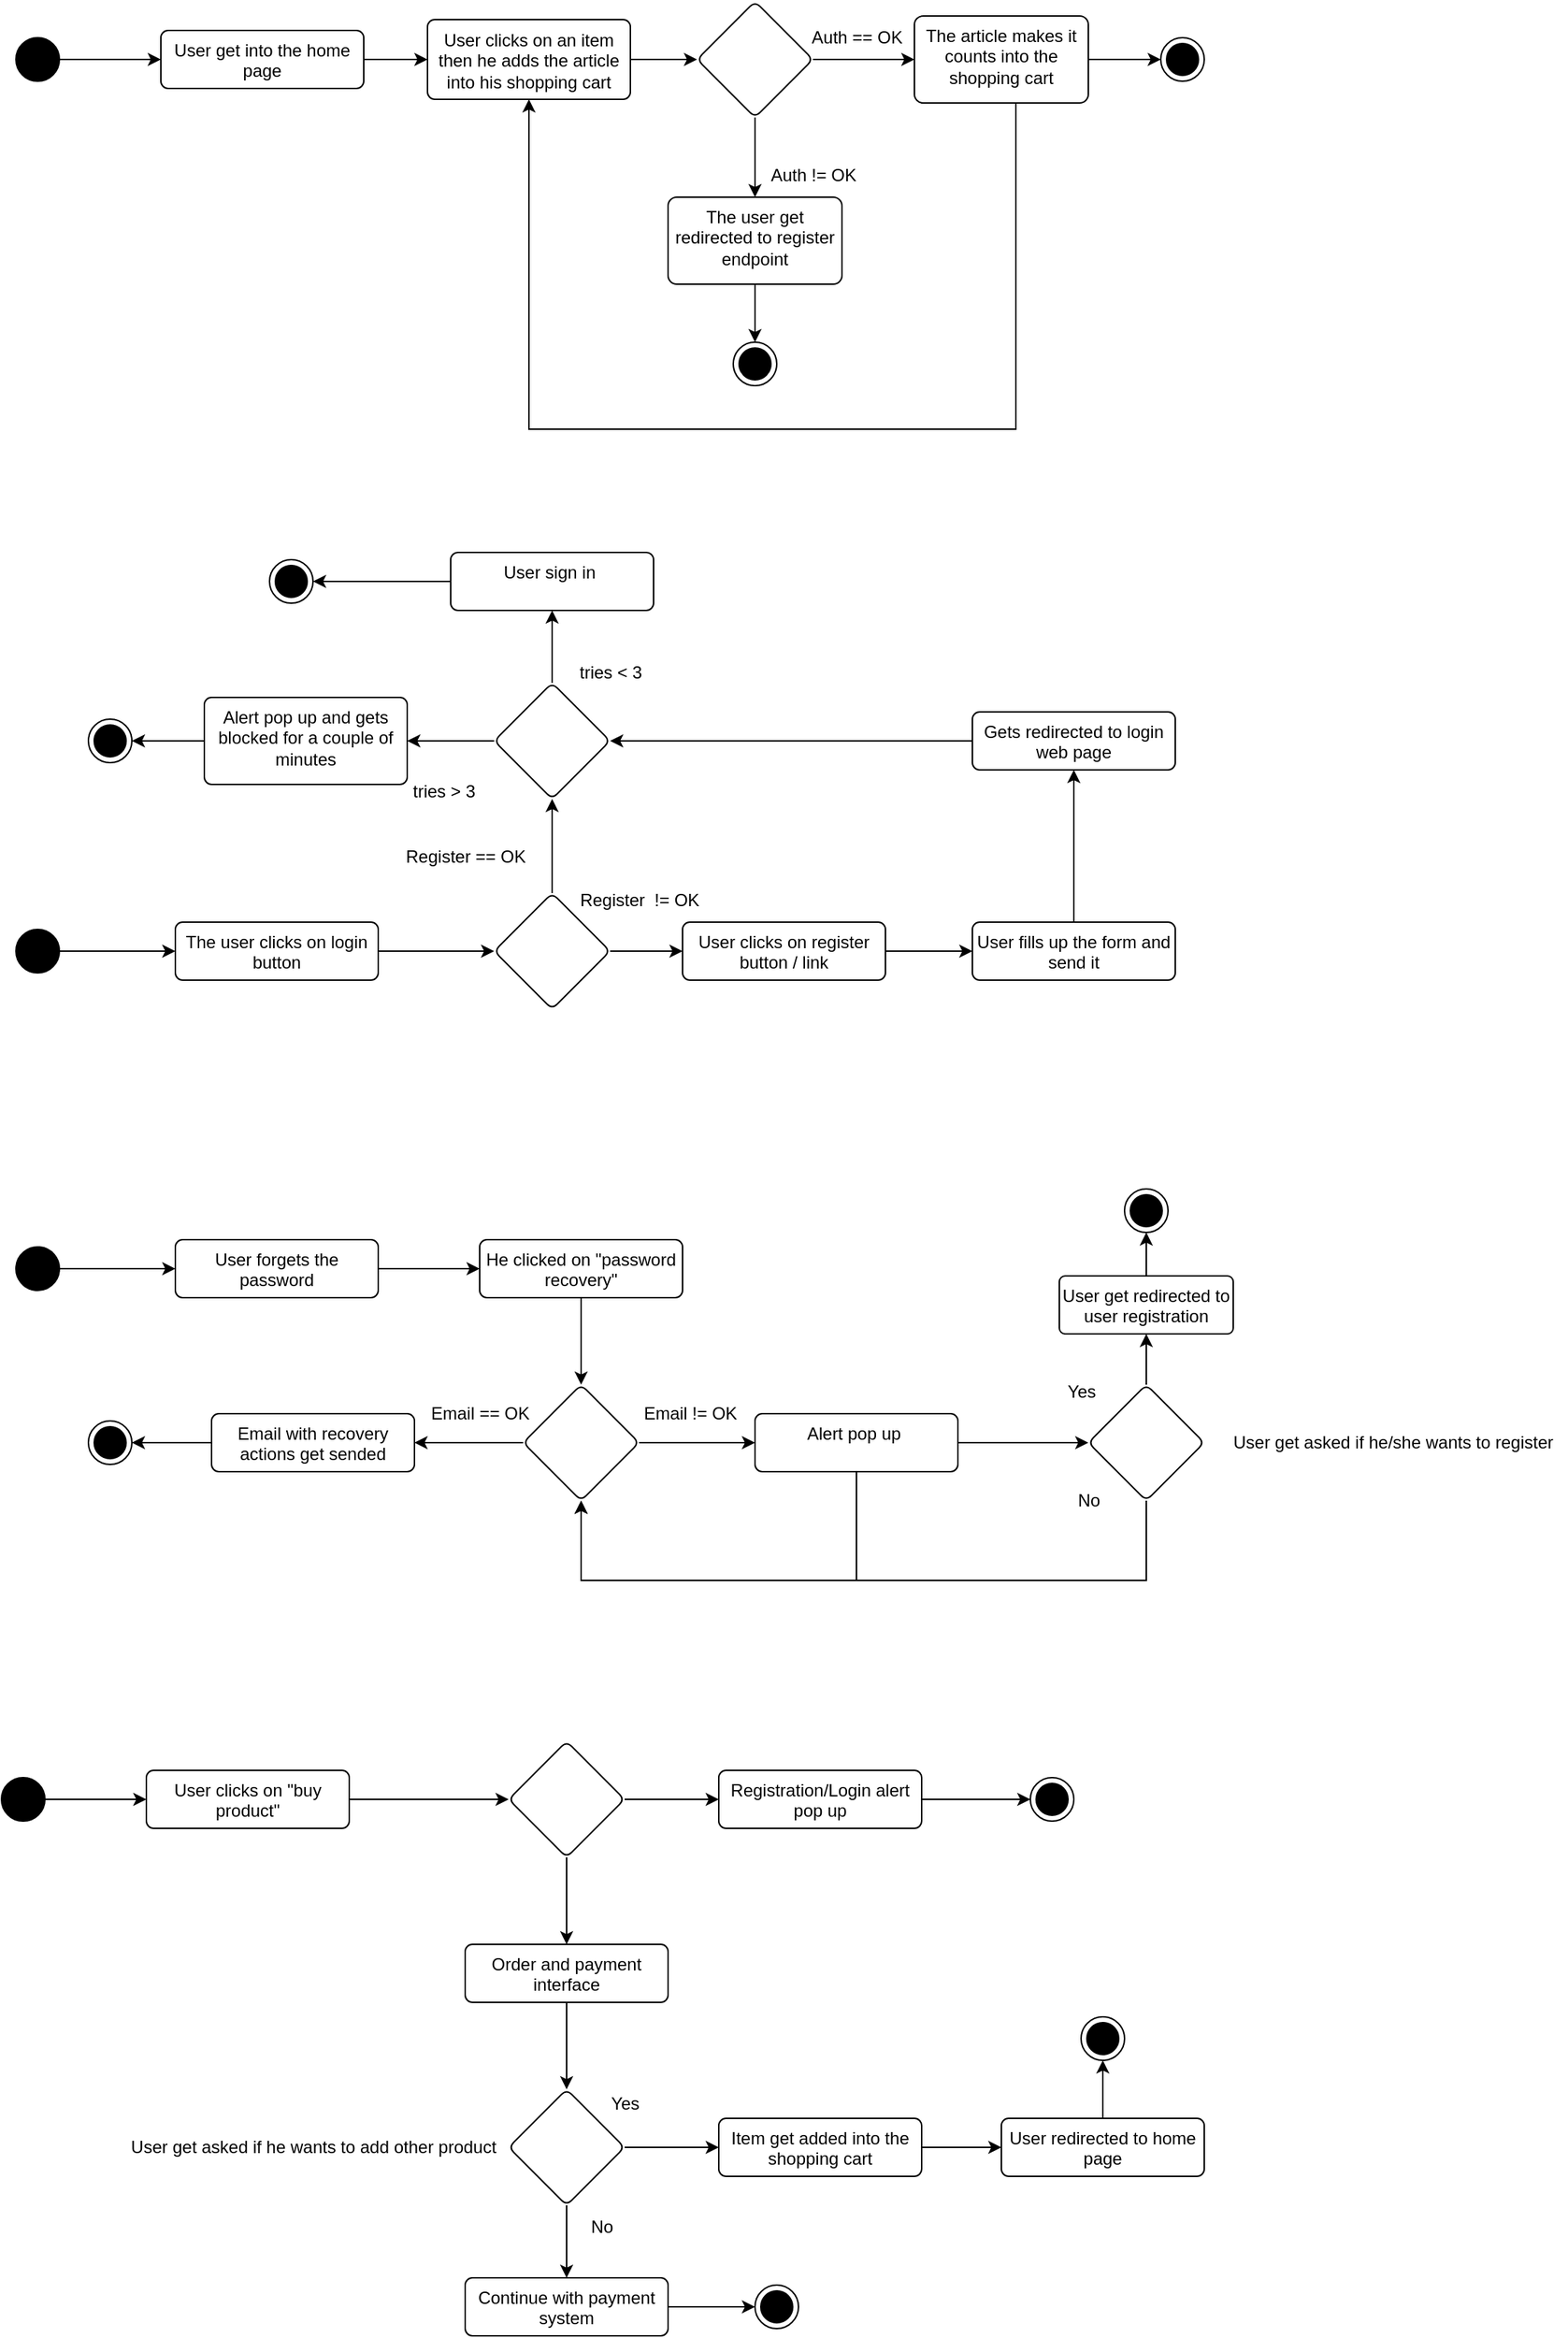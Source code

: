 <mxfile version="26.1.3">
  <diagram name="Página-1" id="u2btD0K9thdM2qCPnoMJ">
    <mxGraphModel dx="2593" dy="1435" grid="1" gridSize="10" guides="1" tooltips="1" connect="1" arrows="1" fold="1" page="1" pageScale="1" pageWidth="827" pageHeight="1169" math="0" shadow="0">
      <root>
        <mxCell id="0" />
        <mxCell id="1" parent="0" />
        <mxCell id="3PM5qHc0ykBM03OV2tZk-5" style="edgeStyle=orthogonalEdgeStyle;rounded=0;orthogonalLoop=1;jettySize=auto;html=1;exitX=1;exitY=0.5;exitDx=0;exitDy=0;entryX=0;entryY=0.5;entryDx=0;entryDy=0;" edge="1" parent="1" source="3PM5qHc0ykBM03OV2tZk-1" target="3PM5qHc0ykBM03OV2tZk-4">
          <mxGeometry relative="1" as="geometry" />
        </mxCell>
        <mxCell id="3PM5qHc0ykBM03OV2tZk-1" value="" style="ellipse;fillColor=strokeColor;html=1;" vertex="1" parent="1">
          <mxGeometry x="60" y="105" width="30" height="30" as="geometry" />
        </mxCell>
        <mxCell id="3PM5qHc0ykBM03OV2tZk-8" value="" style="edgeStyle=orthogonalEdgeStyle;rounded=0;orthogonalLoop=1;jettySize=auto;html=1;" edge="1" parent="1" source="3PM5qHc0ykBM03OV2tZk-4" target="3PM5qHc0ykBM03OV2tZk-7">
          <mxGeometry relative="1" as="geometry" />
        </mxCell>
        <mxCell id="3PM5qHc0ykBM03OV2tZk-4" value="User get into the home page" style="html=1;align=center;verticalAlign=top;rounded=1;absoluteArcSize=1;arcSize=10;dashed=0;whiteSpace=wrap;" vertex="1" parent="1">
          <mxGeometry x="160" y="100" width="140" height="40" as="geometry" />
        </mxCell>
        <mxCell id="3PM5qHc0ykBM03OV2tZk-10" value="" style="edgeStyle=orthogonalEdgeStyle;rounded=0;orthogonalLoop=1;jettySize=auto;html=1;" edge="1" parent="1" source="3PM5qHc0ykBM03OV2tZk-7" target="3PM5qHc0ykBM03OV2tZk-9">
          <mxGeometry relative="1" as="geometry" />
        </mxCell>
        <mxCell id="3PM5qHc0ykBM03OV2tZk-7" value="User clicks on an item then he adds the article into his shopping cart" style="html=1;align=center;verticalAlign=top;rounded=1;absoluteArcSize=1;arcSize=10;dashed=0;whiteSpace=wrap;" vertex="1" parent="1">
          <mxGeometry x="344" y="92.5" width="140" height="55" as="geometry" />
        </mxCell>
        <mxCell id="3PM5qHc0ykBM03OV2tZk-12" value="" style="edgeStyle=orthogonalEdgeStyle;rounded=0;orthogonalLoop=1;jettySize=auto;html=1;" edge="1" parent="1" source="3PM5qHc0ykBM03OV2tZk-9" target="3PM5qHc0ykBM03OV2tZk-11">
          <mxGeometry relative="1" as="geometry" />
        </mxCell>
        <mxCell id="3PM5qHc0ykBM03OV2tZk-14" value="" style="edgeStyle=orthogonalEdgeStyle;rounded=0;orthogonalLoop=1;jettySize=auto;html=1;" edge="1" parent="1" source="3PM5qHc0ykBM03OV2tZk-9" target="3PM5qHc0ykBM03OV2tZk-13">
          <mxGeometry relative="1" as="geometry" />
        </mxCell>
        <mxCell id="3PM5qHc0ykBM03OV2tZk-9" value="" style="rhombus;whiteSpace=wrap;html=1;verticalAlign=top;rounded=1;arcSize=10;dashed=0;" vertex="1" parent="1">
          <mxGeometry x="530" y="80" width="80" height="80" as="geometry" />
        </mxCell>
        <mxCell id="3PM5qHc0ykBM03OV2tZk-23" value="" style="edgeStyle=orthogonalEdgeStyle;rounded=0;orthogonalLoop=1;jettySize=auto;html=1;" edge="1" parent="1" source="3PM5qHc0ykBM03OV2tZk-11" target="3PM5qHc0ykBM03OV2tZk-22">
          <mxGeometry relative="1" as="geometry" />
        </mxCell>
        <mxCell id="3PM5qHc0ykBM03OV2tZk-11" value="The user get redirected to register endpoint" style="whiteSpace=wrap;html=1;verticalAlign=top;rounded=1;arcSize=10;dashed=0;" vertex="1" parent="1">
          <mxGeometry x="510" y="215" width="120" height="60" as="geometry" />
        </mxCell>
        <mxCell id="3PM5qHc0ykBM03OV2tZk-17" style="edgeStyle=orthogonalEdgeStyle;rounded=0;orthogonalLoop=1;jettySize=auto;html=1;entryX=0.5;entryY=1;entryDx=0;entryDy=0;" edge="1" parent="1" source="3PM5qHc0ykBM03OV2tZk-13" target="3PM5qHc0ykBM03OV2tZk-7">
          <mxGeometry relative="1" as="geometry">
            <Array as="points">
              <mxPoint x="750" y="375" />
              <mxPoint x="414" y="375" />
            </Array>
          </mxGeometry>
        </mxCell>
        <mxCell id="3PM5qHc0ykBM03OV2tZk-21" value="" style="edgeStyle=orthogonalEdgeStyle;rounded=0;orthogonalLoop=1;jettySize=auto;html=1;" edge="1" parent="1" source="3PM5qHc0ykBM03OV2tZk-13" target="3PM5qHc0ykBM03OV2tZk-19">
          <mxGeometry relative="1" as="geometry" />
        </mxCell>
        <mxCell id="3PM5qHc0ykBM03OV2tZk-13" value="The article makes it counts into the shopping cart" style="whiteSpace=wrap;html=1;verticalAlign=top;rounded=1;arcSize=10;dashed=0;" vertex="1" parent="1">
          <mxGeometry x="680" y="90" width="120" height="60" as="geometry" />
        </mxCell>
        <mxCell id="3PM5qHc0ykBM03OV2tZk-15" value="Auth != OK" style="text;html=1;align=center;verticalAlign=middle;resizable=0;points=[];autosize=1;strokeColor=none;fillColor=none;" vertex="1" parent="1">
          <mxGeometry x="570" y="185" width="80" height="30" as="geometry" />
        </mxCell>
        <mxCell id="3PM5qHc0ykBM03OV2tZk-16" value="Auth == OK" style="text;html=1;align=center;verticalAlign=middle;resizable=0;points=[];autosize=1;strokeColor=none;fillColor=none;" vertex="1" parent="1">
          <mxGeometry x="595" y="90" width="90" height="30" as="geometry" />
        </mxCell>
        <mxCell id="3PM5qHc0ykBM03OV2tZk-19" value="" style="ellipse;html=1;shape=endState;fillColor=strokeColor;" vertex="1" parent="1">
          <mxGeometry x="850" y="105" width="30" height="30" as="geometry" />
        </mxCell>
        <mxCell id="3PM5qHc0ykBM03OV2tZk-22" value="" style="ellipse;html=1;shape=endState;fillColor=strokeColor;" vertex="1" parent="1">
          <mxGeometry x="555" y="315" width="30" height="30" as="geometry" />
        </mxCell>
        <mxCell id="3PM5qHc0ykBM03OV2tZk-26" value="" style="edgeStyle=orthogonalEdgeStyle;rounded=0;orthogonalLoop=1;jettySize=auto;html=1;" edge="1" parent="1" source="3PM5qHc0ykBM03OV2tZk-24" target="3PM5qHc0ykBM03OV2tZk-25">
          <mxGeometry relative="1" as="geometry" />
        </mxCell>
        <mxCell id="3PM5qHc0ykBM03OV2tZk-24" value="" style="ellipse;fillColor=strokeColor;html=1;" vertex="1" parent="1">
          <mxGeometry x="60" y="720" width="30" height="30" as="geometry" />
        </mxCell>
        <mxCell id="3PM5qHc0ykBM03OV2tZk-30" value="" style="edgeStyle=orthogonalEdgeStyle;rounded=0;orthogonalLoop=1;jettySize=auto;html=1;" edge="1" parent="1" source="3PM5qHc0ykBM03OV2tZk-25" target="3PM5qHc0ykBM03OV2tZk-29">
          <mxGeometry relative="1" as="geometry" />
        </mxCell>
        <mxCell id="3PM5qHc0ykBM03OV2tZk-25" value="The user clicks on login button" style="html=1;align=center;verticalAlign=top;rounded=1;absoluteArcSize=1;arcSize=10;dashed=0;whiteSpace=wrap;" vertex="1" parent="1">
          <mxGeometry x="170" y="715" width="140" height="40" as="geometry" />
        </mxCell>
        <mxCell id="3PM5qHc0ykBM03OV2tZk-35" value="" style="edgeStyle=orthogonalEdgeStyle;rounded=0;orthogonalLoop=1;jettySize=auto;html=1;" edge="1" parent="1" source="3PM5qHc0ykBM03OV2tZk-29" target="3PM5qHc0ykBM03OV2tZk-33">
          <mxGeometry relative="1" as="geometry" />
        </mxCell>
        <mxCell id="3PM5qHc0ykBM03OV2tZk-47" value="" style="edgeStyle=orthogonalEdgeStyle;rounded=0;orthogonalLoop=1;jettySize=auto;html=1;" edge="1" parent="1" source="3PM5qHc0ykBM03OV2tZk-29" target="3PM5qHc0ykBM03OV2tZk-46">
          <mxGeometry relative="1" as="geometry" />
        </mxCell>
        <mxCell id="3PM5qHc0ykBM03OV2tZk-29" value="" style="rhombus;whiteSpace=wrap;html=1;verticalAlign=top;rounded=1;arcSize=10;dashed=0;" vertex="1" parent="1">
          <mxGeometry x="390" y="695" width="80" height="80" as="geometry" />
        </mxCell>
        <mxCell id="3PM5qHc0ykBM03OV2tZk-48" value="" style="edgeStyle=orthogonalEdgeStyle;rounded=0;orthogonalLoop=1;jettySize=auto;html=1;" edge="1" parent="1" source="3PM5qHc0ykBM03OV2tZk-31" target="3PM5qHc0ykBM03OV2tZk-36">
          <mxGeometry relative="1" as="geometry" />
        </mxCell>
        <mxCell id="3PM5qHc0ykBM03OV2tZk-31" value="User sign in&amp;nbsp;" style="html=1;align=center;verticalAlign=top;rounded=1;absoluteArcSize=1;arcSize=10;dashed=0;whiteSpace=wrap;" vertex="1" parent="1">
          <mxGeometry x="360" y="460" width="140" height="40" as="geometry" />
        </mxCell>
        <mxCell id="3PM5qHc0ykBM03OV2tZk-39" value="" style="edgeStyle=orthogonalEdgeStyle;rounded=0;orthogonalLoop=1;jettySize=auto;html=1;" edge="1" parent="1" source="3PM5qHc0ykBM03OV2tZk-33" target="3PM5qHc0ykBM03OV2tZk-38">
          <mxGeometry relative="1" as="geometry" />
        </mxCell>
        <mxCell id="3PM5qHc0ykBM03OV2tZk-33" value="User clicks on register button / link" style="html=1;align=center;verticalAlign=top;rounded=1;absoluteArcSize=1;arcSize=10;dashed=0;whiteSpace=wrap;" vertex="1" parent="1">
          <mxGeometry x="520" y="715" width="140" height="40" as="geometry" />
        </mxCell>
        <mxCell id="3PM5qHc0ykBM03OV2tZk-36" value="" style="ellipse;html=1;shape=endState;fillColor=strokeColor;" vertex="1" parent="1">
          <mxGeometry x="235" y="465" width="30" height="30" as="geometry" />
        </mxCell>
        <mxCell id="3PM5qHc0ykBM03OV2tZk-44" value="" style="edgeStyle=orthogonalEdgeStyle;rounded=0;orthogonalLoop=1;jettySize=auto;html=1;" edge="1" parent="1" source="3PM5qHc0ykBM03OV2tZk-38" target="3PM5qHc0ykBM03OV2tZk-43">
          <mxGeometry relative="1" as="geometry" />
        </mxCell>
        <mxCell id="3PM5qHc0ykBM03OV2tZk-38" value="User fills up the form and send it" style="html=1;align=center;verticalAlign=top;rounded=1;absoluteArcSize=1;arcSize=10;dashed=0;whiteSpace=wrap;" vertex="1" parent="1">
          <mxGeometry x="720" y="715" width="140" height="40" as="geometry" />
        </mxCell>
        <mxCell id="3PM5qHc0ykBM03OV2tZk-40" value="Register&amp;nbsp;&amp;nbsp;!= OK" style="text;html=1;align=center;verticalAlign=middle;resizable=0;points=[];autosize=1;strokeColor=none;fillColor=none;" vertex="1" parent="1">
          <mxGeometry x="435" y="685" width="110" height="30" as="geometry" />
        </mxCell>
        <mxCell id="3PM5qHc0ykBM03OV2tZk-41" value="Register == OK" style="text;html=1;align=center;verticalAlign=middle;resizable=0;points=[];autosize=1;strokeColor=none;fillColor=none;" vertex="1" parent="1">
          <mxGeometry x="315" y="655" width="110" height="30" as="geometry" />
        </mxCell>
        <mxCell id="3PM5qHc0ykBM03OV2tZk-50" style="edgeStyle=orthogonalEdgeStyle;rounded=0;orthogonalLoop=1;jettySize=auto;html=1;entryX=1;entryY=0.5;entryDx=0;entryDy=0;" edge="1" parent="1" source="3PM5qHc0ykBM03OV2tZk-43" target="3PM5qHc0ykBM03OV2tZk-46">
          <mxGeometry relative="1" as="geometry" />
        </mxCell>
        <mxCell id="3PM5qHc0ykBM03OV2tZk-43" value="Gets redirected to login web page" style="html=1;align=center;verticalAlign=top;rounded=1;absoluteArcSize=1;arcSize=10;dashed=0;whiteSpace=wrap;" vertex="1" parent="1">
          <mxGeometry x="720" y="570" width="140" height="40" as="geometry" />
        </mxCell>
        <mxCell id="3PM5qHc0ykBM03OV2tZk-49" value="" style="edgeStyle=orthogonalEdgeStyle;rounded=0;orthogonalLoop=1;jettySize=auto;html=1;" edge="1" parent="1" source="3PM5qHc0ykBM03OV2tZk-46" target="3PM5qHc0ykBM03OV2tZk-31">
          <mxGeometry relative="1" as="geometry" />
        </mxCell>
        <mxCell id="3PM5qHc0ykBM03OV2tZk-54" value="" style="edgeStyle=orthogonalEdgeStyle;rounded=0;orthogonalLoop=1;jettySize=auto;html=1;" edge="1" parent="1" source="3PM5qHc0ykBM03OV2tZk-46" target="3PM5qHc0ykBM03OV2tZk-53">
          <mxGeometry relative="1" as="geometry" />
        </mxCell>
        <mxCell id="3PM5qHc0ykBM03OV2tZk-46" value="" style="rhombus;whiteSpace=wrap;html=1;verticalAlign=top;rounded=1;arcSize=10;dashed=0;" vertex="1" parent="1">
          <mxGeometry x="390" y="550" width="80" height="80" as="geometry" />
        </mxCell>
        <mxCell id="3PM5qHc0ykBM03OV2tZk-51" value="tries &amp;lt; 3" style="text;html=1;align=center;verticalAlign=middle;resizable=0;points=[];autosize=1;strokeColor=none;fillColor=none;" vertex="1" parent="1">
          <mxGeometry x="435" y="528" width="70" height="30" as="geometry" />
        </mxCell>
        <mxCell id="3PM5qHc0ykBM03OV2tZk-52" value="tries &amp;gt; 3" style="text;html=1;align=center;verticalAlign=middle;resizable=0;points=[];autosize=1;strokeColor=none;fillColor=none;" vertex="1" parent="1">
          <mxGeometry x="320" y="610" width="70" height="30" as="geometry" />
        </mxCell>
        <mxCell id="3PM5qHc0ykBM03OV2tZk-56" value="" style="edgeStyle=orthogonalEdgeStyle;rounded=0;orthogonalLoop=1;jettySize=auto;html=1;" edge="1" parent="1" source="3PM5qHc0ykBM03OV2tZk-53" target="3PM5qHc0ykBM03OV2tZk-55">
          <mxGeometry relative="1" as="geometry" />
        </mxCell>
        <mxCell id="3PM5qHc0ykBM03OV2tZk-53" value="Alert pop up and gets blocked for a couple of minutes" style="html=1;align=center;verticalAlign=top;rounded=1;absoluteArcSize=1;arcSize=10;dashed=0;whiteSpace=wrap;" vertex="1" parent="1">
          <mxGeometry x="190" y="560" width="140" height="60" as="geometry" />
        </mxCell>
        <mxCell id="3PM5qHc0ykBM03OV2tZk-55" value="" style="ellipse;html=1;shape=endState;fillColor=strokeColor;" vertex="1" parent="1">
          <mxGeometry x="110" y="575" width="30" height="30" as="geometry" />
        </mxCell>
        <mxCell id="3PM5qHc0ykBM03OV2tZk-59" value="" style="edgeStyle=orthogonalEdgeStyle;rounded=0;orthogonalLoop=1;jettySize=auto;html=1;" edge="1" parent="1" source="3PM5qHc0ykBM03OV2tZk-57" target="3PM5qHc0ykBM03OV2tZk-58">
          <mxGeometry relative="1" as="geometry" />
        </mxCell>
        <mxCell id="3PM5qHc0ykBM03OV2tZk-57" value="" style="ellipse;fillColor=strokeColor;html=1;rotation=5;" vertex="1" parent="1">
          <mxGeometry x="60" y="939" width="30" height="30" as="geometry" />
        </mxCell>
        <mxCell id="3PM5qHc0ykBM03OV2tZk-61" value="" style="edgeStyle=orthogonalEdgeStyle;rounded=0;orthogonalLoop=1;jettySize=auto;html=1;" edge="1" parent="1" source="3PM5qHc0ykBM03OV2tZk-58" target="3PM5qHc0ykBM03OV2tZk-60">
          <mxGeometry relative="1" as="geometry" />
        </mxCell>
        <mxCell id="3PM5qHc0ykBM03OV2tZk-58" value="User forgets the password" style="html=1;align=center;verticalAlign=top;rounded=1;absoluteArcSize=1;arcSize=10;dashed=0;whiteSpace=wrap;" vertex="1" parent="1">
          <mxGeometry x="170" y="934" width="140" height="40" as="geometry" />
        </mxCell>
        <mxCell id="3PM5qHc0ykBM03OV2tZk-63" value="" style="edgeStyle=orthogonalEdgeStyle;rounded=0;orthogonalLoop=1;jettySize=auto;html=1;" edge="1" parent="1" source="3PM5qHc0ykBM03OV2tZk-60" target="3PM5qHc0ykBM03OV2tZk-62">
          <mxGeometry relative="1" as="geometry" />
        </mxCell>
        <mxCell id="3PM5qHc0ykBM03OV2tZk-60" value="He clicked on &quot;password recovery&quot;" style="html=1;align=center;verticalAlign=top;rounded=1;absoluteArcSize=1;arcSize=10;dashed=0;whiteSpace=wrap;" vertex="1" parent="1">
          <mxGeometry x="380" y="934" width="140" height="40" as="geometry" />
        </mxCell>
        <mxCell id="3PM5qHc0ykBM03OV2tZk-67" value="" style="edgeStyle=orthogonalEdgeStyle;rounded=0;orthogonalLoop=1;jettySize=auto;html=1;" edge="1" parent="1" source="3PM5qHc0ykBM03OV2tZk-62" target="3PM5qHc0ykBM03OV2tZk-66">
          <mxGeometry relative="1" as="geometry" />
        </mxCell>
        <mxCell id="3PM5qHc0ykBM03OV2tZk-72" value="" style="edgeStyle=orthogonalEdgeStyle;rounded=0;orthogonalLoop=1;jettySize=auto;html=1;" edge="1" parent="1" source="3PM5qHc0ykBM03OV2tZk-62" target="3PM5qHc0ykBM03OV2tZk-68">
          <mxGeometry relative="1" as="geometry" />
        </mxCell>
        <mxCell id="3PM5qHc0ykBM03OV2tZk-62" value="" style="rhombus;whiteSpace=wrap;html=1;verticalAlign=top;rounded=1;arcSize=10;dashed=0;" vertex="1" parent="1">
          <mxGeometry x="410" y="1034" width="80" height="80" as="geometry" />
        </mxCell>
        <mxCell id="3PM5qHc0ykBM03OV2tZk-73" style="edgeStyle=orthogonalEdgeStyle;rounded=0;orthogonalLoop=1;jettySize=auto;html=1;entryX=0.5;entryY=1;entryDx=0;entryDy=0;" edge="1" parent="1" source="3PM5qHc0ykBM03OV2tZk-66" target="3PM5qHc0ykBM03OV2tZk-62">
          <mxGeometry relative="1" as="geometry">
            <Array as="points">
              <mxPoint x="640" y="1169" />
              <mxPoint x="450" y="1169" />
            </Array>
          </mxGeometry>
        </mxCell>
        <mxCell id="3PM5qHc0ykBM03OV2tZk-77" value="" style="edgeStyle=orthogonalEdgeStyle;rounded=0;orthogonalLoop=1;jettySize=auto;html=1;" edge="1" parent="1" source="3PM5qHc0ykBM03OV2tZk-66" target="3PM5qHc0ykBM03OV2tZk-76">
          <mxGeometry relative="1" as="geometry" />
        </mxCell>
        <mxCell id="3PM5qHc0ykBM03OV2tZk-66" value="Alert pop up&amp;nbsp;" style="html=1;align=center;verticalAlign=top;rounded=1;absoluteArcSize=1;arcSize=10;dashed=0;whiteSpace=wrap;" vertex="1" parent="1">
          <mxGeometry x="570" y="1054" width="140" height="40" as="geometry" />
        </mxCell>
        <mxCell id="3PM5qHc0ykBM03OV2tZk-75" style="edgeStyle=orthogonalEdgeStyle;rounded=0;orthogonalLoop=1;jettySize=auto;html=1;entryX=1;entryY=0.5;entryDx=0;entryDy=0;" edge="1" parent="1" source="3PM5qHc0ykBM03OV2tZk-68" target="3PM5qHc0ykBM03OV2tZk-74">
          <mxGeometry relative="1" as="geometry" />
        </mxCell>
        <mxCell id="3PM5qHc0ykBM03OV2tZk-68" value="Email with recovery actions get sended" style="html=1;align=center;verticalAlign=top;rounded=1;absoluteArcSize=1;arcSize=10;dashed=0;whiteSpace=wrap;" vertex="1" parent="1">
          <mxGeometry x="195" y="1054" width="140" height="40" as="geometry" />
        </mxCell>
        <mxCell id="3PM5qHc0ykBM03OV2tZk-70" value="Email == OK" style="text;html=1;align=center;verticalAlign=middle;resizable=0;points=[];autosize=1;strokeColor=none;fillColor=none;" vertex="1" parent="1">
          <mxGeometry x="335" y="1039" width="90" height="30" as="geometry" />
        </mxCell>
        <mxCell id="3PM5qHc0ykBM03OV2tZk-71" value="Email != OK" style="text;html=1;align=center;verticalAlign=middle;resizable=0;points=[];autosize=1;strokeColor=none;fillColor=none;" vertex="1" parent="1">
          <mxGeometry x="480" y="1039" width="90" height="30" as="geometry" />
        </mxCell>
        <mxCell id="3PM5qHc0ykBM03OV2tZk-74" value="" style="ellipse;html=1;shape=endState;fillColor=strokeColor;" vertex="1" parent="1">
          <mxGeometry x="110" y="1059" width="30" height="30" as="geometry" />
        </mxCell>
        <mxCell id="3PM5qHc0ykBM03OV2tZk-78" style="edgeStyle=orthogonalEdgeStyle;rounded=0;orthogonalLoop=1;jettySize=auto;html=1;entryX=0.5;entryY=1;entryDx=0;entryDy=0;" edge="1" parent="1" source="3PM5qHc0ykBM03OV2tZk-76" target="3PM5qHc0ykBM03OV2tZk-62">
          <mxGeometry relative="1" as="geometry">
            <Array as="points">
              <mxPoint x="840" y="1169" />
              <mxPoint x="450" y="1169" />
            </Array>
          </mxGeometry>
        </mxCell>
        <mxCell id="3PM5qHc0ykBM03OV2tZk-80" value="" style="edgeStyle=orthogonalEdgeStyle;rounded=0;orthogonalLoop=1;jettySize=auto;html=1;" edge="1" parent="1" source="3PM5qHc0ykBM03OV2tZk-76" target="3PM5qHc0ykBM03OV2tZk-79">
          <mxGeometry relative="1" as="geometry" />
        </mxCell>
        <mxCell id="3PM5qHc0ykBM03OV2tZk-76" value="" style="rhombus;whiteSpace=wrap;html=1;verticalAlign=top;rounded=1;arcSize=10;dashed=0;" vertex="1" parent="1">
          <mxGeometry x="800" y="1034" width="80" height="80" as="geometry" />
        </mxCell>
        <mxCell id="3PM5qHc0ykBM03OV2tZk-82" value="" style="edgeStyle=orthogonalEdgeStyle;rounded=0;orthogonalLoop=1;jettySize=auto;html=1;" edge="1" parent="1" source="3PM5qHc0ykBM03OV2tZk-79" target="3PM5qHc0ykBM03OV2tZk-81">
          <mxGeometry relative="1" as="geometry" />
        </mxCell>
        <mxCell id="3PM5qHc0ykBM03OV2tZk-79" value="User get redirected to user registration" style="whiteSpace=wrap;html=1;verticalAlign=top;rounded=1;arcSize=10;dashed=0;" vertex="1" parent="1">
          <mxGeometry x="780" y="959" width="120" height="40" as="geometry" />
        </mxCell>
        <mxCell id="3PM5qHc0ykBM03OV2tZk-81" value="" style="ellipse;html=1;shape=endState;fillColor=strokeColor;" vertex="1" parent="1">
          <mxGeometry x="825" y="899" width="30" height="30" as="geometry" />
        </mxCell>
        <mxCell id="3PM5qHc0ykBM03OV2tZk-83" value="User get asked if he/she wants to register" style="text;html=1;align=center;verticalAlign=middle;resizable=0;points=[];autosize=1;strokeColor=none;fillColor=none;" vertex="1" parent="1">
          <mxGeometry x="890" y="1059" width="240" height="30" as="geometry" />
        </mxCell>
        <mxCell id="3PM5qHc0ykBM03OV2tZk-85" value="Yes" style="text;html=1;align=center;verticalAlign=middle;resizable=0;points=[];autosize=1;strokeColor=none;fillColor=none;" vertex="1" parent="1">
          <mxGeometry x="775" y="1024" width="40" height="30" as="geometry" />
        </mxCell>
        <mxCell id="3PM5qHc0ykBM03OV2tZk-86" value="No" style="text;html=1;align=center;verticalAlign=middle;resizable=0;points=[];autosize=1;strokeColor=none;fillColor=none;" vertex="1" parent="1">
          <mxGeometry x="780" y="1099" width="40" height="30" as="geometry" />
        </mxCell>
        <mxCell id="3PM5qHc0ykBM03OV2tZk-93" value="" style="edgeStyle=orthogonalEdgeStyle;rounded=0;orthogonalLoop=1;jettySize=auto;html=1;" edge="1" parent="1" source="3PM5qHc0ykBM03OV2tZk-94" target="3PM5qHc0ykBM03OV2tZk-95">
          <mxGeometry relative="1" as="geometry" />
        </mxCell>
        <mxCell id="3PM5qHc0ykBM03OV2tZk-94" value="" style="ellipse;fillColor=strokeColor;html=1;" vertex="1" parent="1">
          <mxGeometry x="50" y="1305" width="30" height="30" as="geometry" />
        </mxCell>
        <mxCell id="3PM5qHc0ykBM03OV2tZk-97" value="" style="edgeStyle=orthogonalEdgeStyle;rounded=0;orthogonalLoop=1;jettySize=auto;html=1;" edge="1" parent="1" source="3PM5qHc0ykBM03OV2tZk-95" target="3PM5qHc0ykBM03OV2tZk-96">
          <mxGeometry relative="1" as="geometry" />
        </mxCell>
        <mxCell id="3PM5qHc0ykBM03OV2tZk-95" value="User clicks on &quot;buy product&quot;" style="html=1;align=center;verticalAlign=top;rounded=1;absoluteArcSize=1;arcSize=10;dashed=0;whiteSpace=wrap;" vertex="1" parent="1">
          <mxGeometry x="150" y="1300" width="140" height="40" as="geometry" />
        </mxCell>
        <mxCell id="3PM5qHc0ykBM03OV2tZk-99" value="" style="edgeStyle=orthogonalEdgeStyle;rounded=0;orthogonalLoop=1;jettySize=auto;html=1;" edge="1" parent="1" source="3PM5qHc0ykBM03OV2tZk-96" target="3PM5qHc0ykBM03OV2tZk-98">
          <mxGeometry relative="1" as="geometry" />
        </mxCell>
        <mxCell id="3PM5qHc0ykBM03OV2tZk-104" value="" style="edgeStyle=orthogonalEdgeStyle;rounded=0;orthogonalLoop=1;jettySize=auto;html=1;" edge="1" parent="1" source="3PM5qHc0ykBM03OV2tZk-96" target="3PM5qHc0ykBM03OV2tZk-100">
          <mxGeometry relative="1" as="geometry" />
        </mxCell>
        <mxCell id="3PM5qHc0ykBM03OV2tZk-96" value="" style="rhombus;whiteSpace=wrap;html=1;verticalAlign=top;rounded=1;arcSize=10;dashed=0;" vertex="1" parent="1">
          <mxGeometry x="400" y="1280" width="80" height="80" as="geometry" />
        </mxCell>
        <mxCell id="3PM5qHc0ykBM03OV2tZk-109" value="" style="edgeStyle=orthogonalEdgeStyle;rounded=0;orthogonalLoop=1;jettySize=auto;html=1;" edge="1" parent="1" source="3PM5qHc0ykBM03OV2tZk-98" target="3PM5qHc0ykBM03OV2tZk-108">
          <mxGeometry relative="1" as="geometry" />
        </mxCell>
        <mxCell id="3PM5qHc0ykBM03OV2tZk-98" value="Order and payment interface" style="html=1;align=center;verticalAlign=top;rounded=1;absoluteArcSize=1;arcSize=10;dashed=0;whiteSpace=wrap;" vertex="1" parent="1">
          <mxGeometry x="370" y="1420" width="140" height="40" as="geometry" />
        </mxCell>
        <mxCell id="3PM5qHc0ykBM03OV2tZk-106" style="edgeStyle=orthogonalEdgeStyle;rounded=0;orthogonalLoop=1;jettySize=auto;html=1;entryX=0;entryY=0.5;entryDx=0;entryDy=0;" edge="1" parent="1" source="3PM5qHc0ykBM03OV2tZk-100" target="3PM5qHc0ykBM03OV2tZk-105">
          <mxGeometry relative="1" as="geometry" />
        </mxCell>
        <mxCell id="3PM5qHc0ykBM03OV2tZk-100" value="Registration/Login alert pop up" style="html=1;align=center;verticalAlign=top;rounded=1;absoluteArcSize=1;arcSize=10;dashed=0;whiteSpace=wrap;" vertex="1" parent="1">
          <mxGeometry x="545" y="1300" width="140" height="40" as="geometry" />
        </mxCell>
        <mxCell id="3PM5qHc0ykBM03OV2tZk-105" value="" style="ellipse;html=1;shape=endState;fillColor=strokeColor;" vertex="1" parent="1">
          <mxGeometry x="760" y="1305" width="30" height="30" as="geometry" />
        </mxCell>
        <mxCell id="3PM5qHc0ykBM03OV2tZk-112" value="" style="edgeStyle=orthogonalEdgeStyle;rounded=0;orthogonalLoop=1;jettySize=auto;html=1;" edge="1" parent="1" source="3PM5qHc0ykBM03OV2tZk-108" target="3PM5qHc0ykBM03OV2tZk-111">
          <mxGeometry relative="1" as="geometry" />
        </mxCell>
        <mxCell id="3PM5qHc0ykBM03OV2tZk-118" value="" style="edgeStyle=orthogonalEdgeStyle;rounded=0;orthogonalLoop=1;jettySize=auto;html=1;" edge="1" parent="1" source="3PM5qHc0ykBM03OV2tZk-108" target="3PM5qHc0ykBM03OV2tZk-117">
          <mxGeometry relative="1" as="geometry" />
        </mxCell>
        <mxCell id="3PM5qHc0ykBM03OV2tZk-108" value="" style="rhombus;whiteSpace=wrap;html=1;verticalAlign=top;rounded=1;arcSize=10;dashed=0;" vertex="1" parent="1">
          <mxGeometry x="400" y="1520" width="80" height="80" as="geometry" />
        </mxCell>
        <mxCell id="3PM5qHc0ykBM03OV2tZk-110" value="User get asked if he wants to add other product" style="text;html=1;align=center;verticalAlign=middle;resizable=0;points=[];autosize=1;strokeColor=none;fillColor=none;" vertex="1" parent="1">
          <mxGeometry x="125" y="1545" width="280" height="30" as="geometry" />
        </mxCell>
        <mxCell id="3PM5qHc0ykBM03OV2tZk-114" value="" style="edgeStyle=orthogonalEdgeStyle;rounded=0;orthogonalLoop=1;jettySize=auto;html=1;" edge="1" parent="1" source="3PM5qHc0ykBM03OV2tZk-111" target="3PM5qHc0ykBM03OV2tZk-113">
          <mxGeometry relative="1" as="geometry" />
        </mxCell>
        <mxCell id="3PM5qHc0ykBM03OV2tZk-111" value="Continue with payment system" style="html=1;align=center;verticalAlign=top;rounded=1;absoluteArcSize=1;arcSize=10;dashed=0;whiteSpace=wrap;" vertex="1" parent="1">
          <mxGeometry x="370" y="1650" width="140" height="40" as="geometry" />
        </mxCell>
        <mxCell id="3PM5qHc0ykBM03OV2tZk-113" value="" style="ellipse;html=1;shape=endState;fillColor=strokeColor;" vertex="1" parent="1">
          <mxGeometry x="570" y="1655" width="30" height="30" as="geometry" />
        </mxCell>
        <mxCell id="3PM5qHc0ykBM03OV2tZk-115" value="No" style="text;html=1;align=center;verticalAlign=middle;resizable=0;points=[];autosize=1;strokeColor=none;fillColor=none;" vertex="1" parent="1">
          <mxGeometry x="444" y="1600" width="40" height="30" as="geometry" />
        </mxCell>
        <mxCell id="3PM5qHc0ykBM03OV2tZk-116" value="Yes" style="text;html=1;align=center;verticalAlign=middle;resizable=0;points=[];autosize=1;strokeColor=none;fillColor=none;" vertex="1" parent="1">
          <mxGeometry x="460" y="1515" width="40" height="30" as="geometry" />
        </mxCell>
        <mxCell id="3PM5qHc0ykBM03OV2tZk-123" value="" style="edgeStyle=orthogonalEdgeStyle;rounded=0;orthogonalLoop=1;jettySize=auto;html=1;" edge="1" parent="1" source="3PM5qHc0ykBM03OV2tZk-117" target="3PM5qHc0ykBM03OV2tZk-119">
          <mxGeometry relative="1" as="geometry" />
        </mxCell>
        <mxCell id="3PM5qHc0ykBM03OV2tZk-117" value="Item get added into the shopping cart" style="html=1;align=center;verticalAlign=top;rounded=1;absoluteArcSize=1;arcSize=10;dashed=0;whiteSpace=wrap;" vertex="1" parent="1">
          <mxGeometry x="545" y="1540" width="140" height="40" as="geometry" />
        </mxCell>
        <mxCell id="3PM5qHc0ykBM03OV2tZk-126" value="" style="edgeStyle=orthogonalEdgeStyle;rounded=0;orthogonalLoop=1;jettySize=auto;html=1;" edge="1" parent="1" source="3PM5qHc0ykBM03OV2tZk-119" target="3PM5qHc0ykBM03OV2tZk-125">
          <mxGeometry relative="1" as="geometry" />
        </mxCell>
        <mxCell id="3PM5qHc0ykBM03OV2tZk-119" value="User redirected to home page" style="html=1;align=center;verticalAlign=top;rounded=1;absoluteArcSize=1;arcSize=10;dashed=0;whiteSpace=wrap;" vertex="1" parent="1">
          <mxGeometry x="740" y="1540" width="140" height="40" as="geometry" />
        </mxCell>
        <mxCell id="3PM5qHc0ykBM03OV2tZk-125" value="" style="ellipse;html=1;shape=endState;fillColor=strokeColor;" vertex="1" parent="1">
          <mxGeometry x="795" y="1470" width="30" height="30" as="geometry" />
        </mxCell>
      </root>
    </mxGraphModel>
  </diagram>
</mxfile>
